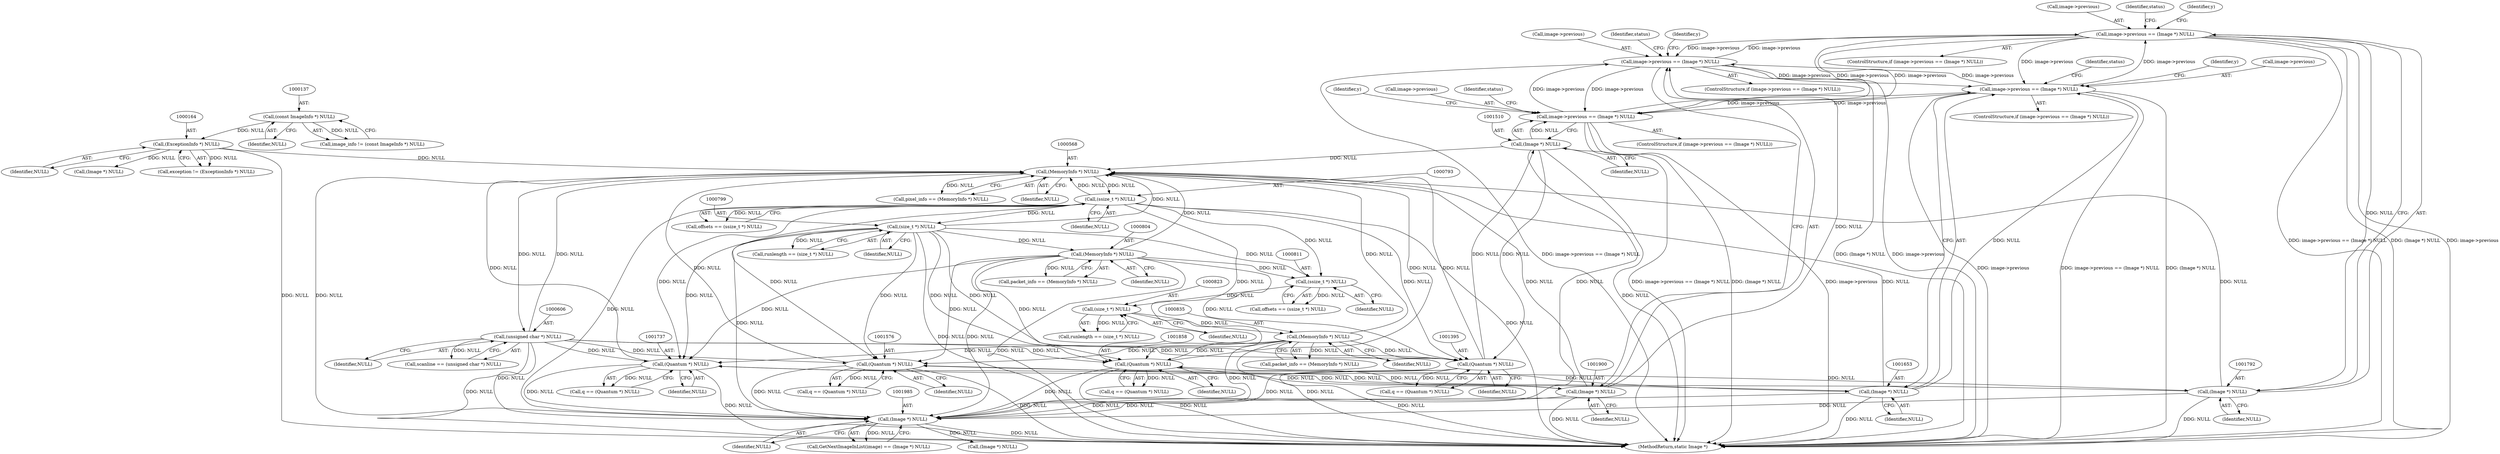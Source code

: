 digraph "0_ImageMagick_7afcf9f71043df15508e46f079387bd4689a738d@pointer" {
"1001787" [label="(Call,image->previous == (Image *) NULL)"];
"1001895" [label="(Call,image->previous == (Image *) NULL)"];
"1001648" [label="(Call,image->previous == (Image *) NULL)"];
"1001505" [label="(Call,image->previous == (Image *) NULL)"];
"1001787" [label="(Call,image->previous == (Image *) NULL)"];
"1001791" [label="(Call,(Image *) NULL)"];
"1001736" [label="(Call,(Quantum *) NULL)"];
"1000798" [label="(Call,(size_t *) NULL)"];
"1000792" [label="(Call,(ssize_t *) NULL)"];
"1000567" [label="(Call,(MemoryInfo *) NULL)"];
"1001857" [label="(Call,(Quantum *) NULL)"];
"1000605" [label="(Call,(unsigned char *) NULL)"];
"1000803" [label="(Call,(MemoryInfo *) NULL)"];
"1000834" [label="(Call,(MemoryInfo *) NULL)"];
"1000822" [label="(Call,(size_t *) NULL)"];
"1000810" [label="(Call,(ssize_t *) NULL)"];
"1001899" [label="(Call,(Image *) NULL)"];
"1001652" [label="(Call,(Image *) NULL)"];
"1001575" [label="(Call,(Quantum *) NULL)"];
"1001509" [label="(Call,(Image *) NULL)"];
"1001394" [label="(Call,(Quantum *) NULL)"];
"1001984" [label="(Call,(Image *) NULL)"];
"1000163" [label="(Call,(ExceptionInfo *) NULL)"];
"1000136" [label="(Call,(const ImageInfo *) NULL)"];
"1000810" [label="(Call,(ssize_t *) NULL)"];
"1000808" [label="(Call,offsets == (ssize_t *) NULL)"];
"1001392" [label="(Call,q == (Quantum *) NULL)"];
"1001514" [label="(Identifier,status)"];
"1000603" [label="(Call,scanline == (unsigned char *) NULL)"];
"1001394" [label="(Call,(Quantum *) NULL)"];
"1001986" [label="(Identifier,NULL)"];
"1001896" [label="(Call,image->previous)"];
"1001981" [label="(Call,GetNextImageInList(image) == (Image *) NULL)"];
"1000832" [label="(Call,packet_info == (MemoryInfo *) NULL)"];
"1001859" [label="(Identifier,NULL)"];
"1001647" [label="(ControlStructure,if (image->previous == (Image *) NULL))"];
"1000794" [label="(Identifier,NULL)"];
"1000605" [label="(Call,(unsigned char *) NULL)"];
"1001993" [label="(Call,(Image *) NULL)"];
"1000567" [label="(Call,(MemoryInfo *) NULL)"];
"1001734" [label="(Call,q == (Quantum *) NULL)"];
"1000161" [label="(Call,exception != (ExceptionInfo *) NULL)"];
"1001657" [label="(Identifier,status)"];
"1000134" [label="(Call,image_info != (const ImageInfo *) NULL)"];
"1000800" [label="(Identifier,NULL)"];
"1001575" [label="(Call,(Quantum *) NULL)"];
"1000834" [label="(Call,(MemoryInfo *) NULL)"];
"1001895" [label="(Call,image->previous == (Image *) NULL)"];
"1001577" [label="(Identifier,NULL)"];
"1001788" [label="(Call,image->previous)"];
"1000790" [label="(Call,offsets == (ssize_t *) NULL)"];
"1000805" [label="(Identifier,NULL)"];
"1001791" [label="(Call,(Image *) NULL)"];
"1000822" [label="(Call,(size_t *) NULL)"];
"1001511" [label="(Identifier,NULL)"];
"1001793" [label="(Identifier,NULL)"];
"1000138" [label="(Identifier,NULL)"];
"1000607" [label="(Identifier,NULL)"];
"1000836" [label="(Identifier,NULL)"];
"1001542" [label="(Identifier,y)"];
"1001649" [label="(Call,image->previous)"];
"1001904" [label="(Identifier,status)"];
"1001786" [label="(ControlStructure,if (image->previous == (Image *) NULL))"];
"1001894" [label="(ControlStructure,if (image->previous == (Image *) NULL))"];
"1001855" [label="(Call,q == (Quantum *) NULL)"];
"1001506" [label="(Call,image->previous)"];
"1001901" [label="(Identifier,NULL)"];
"1001648" [label="(Call,image->previous == (Image *) NULL)"];
"1000565" [label="(Call,pixel_info == (MemoryInfo *) NULL)"];
"1001796" [label="(Identifier,status)"];
"1002026" [label="(MethodReturn,static Image *)"];
"1000569" [label="(Identifier,NULL)"];
"1000824" [label="(Identifier,NULL)"];
"1000803" [label="(Call,(MemoryInfo *) NULL)"];
"1001361" [label="(Identifier,y)"];
"1000801" [label="(Call,packet_info == (MemoryInfo *) NULL)"];
"1001505" [label="(Call,image->previous == (Image *) NULL)"];
"1001984" [label="(Call,(Image *) NULL)"];
"1001504" [label="(ControlStructure,if (image->previous == (Image *) NULL))"];
"1000165" [label="(Identifier,NULL)"];
"1001703" [label="(Identifier,y)"];
"1001736" [label="(Call,(Quantum *) NULL)"];
"1001396" [label="(Identifier,NULL)"];
"1000798" [label="(Call,(size_t *) NULL)"];
"1001857" [label="(Call,(Quantum *) NULL)"];
"1001509" [label="(Call,(Image *) NULL)"];
"1000194" [label="(Call,(Image *) NULL)"];
"1001787" [label="(Call,image->previous == (Image *) NULL)"];
"1000796" [label="(Call,runlength == (size_t *) NULL)"];
"1000792" [label="(Call,(ssize_t *) NULL)"];
"1000820" [label="(Call,runlength == (size_t *) NULL)"];
"1000136" [label="(Call,(const ImageInfo *) NULL)"];
"1001654" [label="(Identifier,NULL)"];
"1001652" [label="(Call,(Image *) NULL)"];
"1001824" [label="(Identifier,y)"];
"1000812" [label="(Identifier,NULL)"];
"1001899" [label="(Call,(Image *) NULL)"];
"1001738" [label="(Identifier,NULL)"];
"1001573" [label="(Call,q == (Quantum *) NULL)"];
"1000163" [label="(Call,(ExceptionInfo *) NULL)"];
"1001787" -> "1001786"  [label="AST: "];
"1001787" -> "1001791"  [label="CFG: "];
"1001788" -> "1001787"  [label="AST: "];
"1001791" -> "1001787"  [label="AST: "];
"1001796" -> "1001787"  [label="CFG: "];
"1001703" -> "1001787"  [label="CFG: "];
"1001787" -> "1002026"  [label="DDG: image->previous == (Image *) NULL"];
"1001787" -> "1002026"  [label="DDG: (Image *) NULL"];
"1001787" -> "1002026"  [label="DDG: image->previous"];
"1001787" -> "1001505"  [label="DDG: image->previous"];
"1001787" -> "1001648"  [label="DDG: image->previous"];
"1001895" -> "1001787"  [label="DDG: image->previous"];
"1001648" -> "1001787"  [label="DDG: image->previous"];
"1001505" -> "1001787"  [label="DDG: image->previous"];
"1001791" -> "1001787"  [label="DDG: NULL"];
"1001787" -> "1001895"  [label="DDG: image->previous"];
"1001895" -> "1001894"  [label="AST: "];
"1001895" -> "1001899"  [label="CFG: "];
"1001896" -> "1001895"  [label="AST: "];
"1001899" -> "1001895"  [label="AST: "];
"1001904" -> "1001895"  [label="CFG: "];
"1001824" -> "1001895"  [label="CFG: "];
"1001895" -> "1002026"  [label="DDG: image->previous"];
"1001895" -> "1002026"  [label="DDG: image->previous == (Image *) NULL"];
"1001895" -> "1002026"  [label="DDG: (Image *) NULL"];
"1001895" -> "1001505"  [label="DDG: image->previous"];
"1001895" -> "1001648"  [label="DDG: image->previous"];
"1001648" -> "1001895"  [label="DDG: image->previous"];
"1001505" -> "1001895"  [label="DDG: image->previous"];
"1001899" -> "1001895"  [label="DDG: NULL"];
"1001648" -> "1001647"  [label="AST: "];
"1001648" -> "1001652"  [label="CFG: "];
"1001649" -> "1001648"  [label="AST: "];
"1001652" -> "1001648"  [label="AST: "];
"1001657" -> "1001648"  [label="CFG: "];
"1001542" -> "1001648"  [label="CFG: "];
"1001648" -> "1002026"  [label="DDG: image->previous"];
"1001648" -> "1002026"  [label="DDG: image->previous == (Image *) NULL"];
"1001648" -> "1002026"  [label="DDG: (Image *) NULL"];
"1001648" -> "1001505"  [label="DDG: image->previous"];
"1001505" -> "1001648"  [label="DDG: image->previous"];
"1001652" -> "1001648"  [label="DDG: NULL"];
"1001505" -> "1001504"  [label="AST: "];
"1001505" -> "1001509"  [label="CFG: "];
"1001506" -> "1001505"  [label="AST: "];
"1001509" -> "1001505"  [label="AST: "];
"1001514" -> "1001505"  [label="CFG: "];
"1001361" -> "1001505"  [label="CFG: "];
"1001505" -> "1002026"  [label="DDG: (Image *) NULL"];
"1001505" -> "1002026"  [label="DDG: image->previous"];
"1001505" -> "1002026"  [label="DDG: image->previous == (Image *) NULL"];
"1001509" -> "1001505"  [label="DDG: NULL"];
"1001791" -> "1001793"  [label="CFG: "];
"1001792" -> "1001791"  [label="AST: "];
"1001793" -> "1001791"  [label="AST: "];
"1001791" -> "1002026"  [label="DDG: NULL"];
"1001791" -> "1000567"  [label="DDG: NULL"];
"1001791" -> "1001736"  [label="DDG: NULL"];
"1001736" -> "1001791"  [label="DDG: NULL"];
"1001791" -> "1001984"  [label="DDG: NULL"];
"1001736" -> "1001734"  [label="AST: "];
"1001736" -> "1001738"  [label="CFG: "];
"1001737" -> "1001736"  [label="AST: "];
"1001738" -> "1001736"  [label="AST: "];
"1001734" -> "1001736"  [label="CFG: "];
"1001736" -> "1002026"  [label="DDG: NULL"];
"1001736" -> "1000567"  [label="DDG: NULL"];
"1001736" -> "1001734"  [label="DDG: NULL"];
"1000798" -> "1001736"  [label="DDG: NULL"];
"1000792" -> "1001736"  [label="DDG: NULL"];
"1000834" -> "1001736"  [label="DDG: NULL"];
"1000605" -> "1001736"  [label="DDG: NULL"];
"1000803" -> "1001736"  [label="DDG: NULL"];
"1001736" -> "1001984"  [label="DDG: NULL"];
"1000798" -> "1000796"  [label="AST: "];
"1000798" -> "1000800"  [label="CFG: "];
"1000799" -> "1000798"  [label="AST: "];
"1000800" -> "1000798"  [label="AST: "];
"1000796" -> "1000798"  [label="CFG: "];
"1000798" -> "1002026"  [label="DDG: NULL"];
"1000798" -> "1000567"  [label="DDG: NULL"];
"1000798" -> "1000796"  [label="DDG: NULL"];
"1000792" -> "1000798"  [label="DDG: NULL"];
"1000798" -> "1000803"  [label="DDG: NULL"];
"1000798" -> "1000810"  [label="DDG: NULL"];
"1000798" -> "1001394"  [label="DDG: NULL"];
"1000798" -> "1001575"  [label="DDG: NULL"];
"1000798" -> "1001857"  [label="DDG: NULL"];
"1000798" -> "1001984"  [label="DDG: NULL"];
"1000792" -> "1000790"  [label="AST: "];
"1000792" -> "1000794"  [label="CFG: "];
"1000793" -> "1000792"  [label="AST: "];
"1000794" -> "1000792"  [label="AST: "];
"1000790" -> "1000792"  [label="CFG: "];
"1000792" -> "1002026"  [label="DDG: NULL"];
"1000792" -> "1000567"  [label="DDG: NULL"];
"1000792" -> "1000790"  [label="DDG: NULL"];
"1000567" -> "1000792"  [label="DDG: NULL"];
"1000792" -> "1000810"  [label="DDG: NULL"];
"1000792" -> "1001394"  [label="DDG: NULL"];
"1000792" -> "1001575"  [label="DDG: NULL"];
"1000792" -> "1001857"  [label="DDG: NULL"];
"1000792" -> "1001984"  [label="DDG: NULL"];
"1000567" -> "1000565"  [label="AST: "];
"1000567" -> "1000569"  [label="CFG: "];
"1000568" -> "1000567"  [label="AST: "];
"1000569" -> "1000567"  [label="AST: "];
"1000565" -> "1000567"  [label="CFG: "];
"1000567" -> "1000565"  [label="DDG: NULL"];
"1001857" -> "1000567"  [label="DDG: NULL"];
"1001652" -> "1000567"  [label="DDG: NULL"];
"1001509" -> "1000567"  [label="DDG: NULL"];
"1001984" -> "1000567"  [label="DDG: NULL"];
"1000605" -> "1000567"  [label="DDG: NULL"];
"1000803" -> "1000567"  [label="DDG: NULL"];
"1001575" -> "1000567"  [label="DDG: NULL"];
"1000834" -> "1000567"  [label="DDG: NULL"];
"1001899" -> "1000567"  [label="DDG: NULL"];
"1001394" -> "1000567"  [label="DDG: NULL"];
"1000163" -> "1000567"  [label="DDG: NULL"];
"1000567" -> "1000605"  [label="DDG: NULL"];
"1001857" -> "1001855"  [label="AST: "];
"1001857" -> "1001859"  [label="CFG: "];
"1001858" -> "1001857"  [label="AST: "];
"1001859" -> "1001857"  [label="AST: "];
"1001855" -> "1001857"  [label="CFG: "];
"1001857" -> "1002026"  [label="DDG: NULL"];
"1001857" -> "1001855"  [label="DDG: NULL"];
"1000605" -> "1001857"  [label="DDG: NULL"];
"1000803" -> "1001857"  [label="DDG: NULL"];
"1000834" -> "1001857"  [label="DDG: NULL"];
"1001899" -> "1001857"  [label="DDG: NULL"];
"1001857" -> "1001899"  [label="DDG: NULL"];
"1001857" -> "1001984"  [label="DDG: NULL"];
"1000605" -> "1000603"  [label="AST: "];
"1000605" -> "1000607"  [label="CFG: "];
"1000606" -> "1000605"  [label="AST: "];
"1000607" -> "1000605"  [label="AST: "];
"1000603" -> "1000605"  [label="CFG: "];
"1000605" -> "1002026"  [label="DDG: NULL"];
"1000605" -> "1000603"  [label="DDG: NULL"];
"1000605" -> "1001394"  [label="DDG: NULL"];
"1000605" -> "1001575"  [label="DDG: NULL"];
"1000605" -> "1001984"  [label="DDG: NULL"];
"1000803" -> "1000801"  [label="AST: "];
"1000803" -> "1000805"  [label="CFG: "];
"1000804" -> "1000803"  [label="AST: "];
"1000805" -> "1000803"  [label="AST: "];
"1000801" -> "1000803"  [label="CFG: "];
"1000803" -> "1002026"  [label="DDG: NULL"];
"1000803" -> "1000801"  [label="DDG: NULL"];
"1000803" -> "1000810"  [label="DDG: NULL"];
"1000803" -> "1001394"  [label="DDG: NULL"];
"1000803" -> "1001575"  [label="DDG: NULL"];
"1000803" -> "1001984"  [label="DDG: NULL"];
"1000834" -> "1000832"  [label="AST: "];
"1000834" -> "1000836"  [label="CFG: "];
"1000835" -> "1000834"  [label="AST: "];
"1000836" -> "1000834"  [label="AST: "];
"1000832" -> "1000834"  [label="CFG: "];
"1000834" -> "1002026"  [label="DDG: NULL"];
"1000834" -> "1000832"  [label="DDG: NULL"];
"1000822" -> "1000834"  [label="DDG: NULL"];
"1000834" -> "1001394"  [label="DDG: NULL"];
"1000834" -> "1001575"  [label="DDG: NULL"];
"1000834" -> "1001984"  [label="DDG: NULL"];
"1000822" -> "1000820"  [label="AST: "];
"1000822" -> "1000824"  [label="CFG: "];
"1000823" -> "1000822"  [label="AST: "];
"1000824" -> "1000822"  [label="AST: "];
"1000820" -> "1000822"  [label="CFG: "];
"1000822" -> "1000820"  [label="DDG: NULL"];
"1000810" -> "1000822"  [label="DDG: NULL"];
"1000810" -> "1000808"  [label="AST: "];
"1000810" -> "1000812"  [label="CFG: "];
"1000811" -> "1000810"  [label="AST: "];
"1000812" -> "1000810"  [label="AST: "];
"1000808" -> "1000810"  [label="CFG: "];
"1000810" -> "1000808"  [label="DDG: NULL"];
"1001899" -> "1001901"  [label="CFG: "];
"1001900" -> "1001899"  [label="AST: "];
"1001901" -> "1001899"  [label="AST: "];
"1001899" -> "1002026"  [label="DDG: NULL"];
"1001899" -> "1001984"  [label="DDG: NULL"];
"1001652" -> "1001654"  [label="CFG: "];
"1001653" -> "1001652"  [label="AST: "];
"1001654" -> "1001652"  [label="AST: "];
"1001652" -> "1002026"  [label="DDG: NULL"];
"1001652" -> "1001575"  [label="DDG: NULL"];
"1001575" -> "1001652"  [label="DDG: NULL"];
"1001652" -> "1001984"  [label="DDG: NULL"];
"1001575" -> "1001573"  [label="AST: "];
"1001575" -> "1001577"  [label="CFG: "];
"1001576" -> "1001575"  [label="AST: "];
"1001577" -> "1001575"  [label="AST: "];
"1001573" -> "1001575"  [label="CFG: "];
"1001575" -> "1002026"  [label="DDG: NULL"];
"1001575" -> "1001573"  [label="DDG: NULL"];
"1001575" -> "1001984"  [label="DDG: NULL"];
"1001509" -> "1001511"  [label="CFG: "];
"1001510" -> "1001509"  [label="AST: "];
"1001511" -> "1001509"  [label="AST: "];
"1001509" -> "1002026"  [label="DDG: NULL"];
"1001509" -> "1001394"  [label="DDG: NULL"];
"1001394" -> "1001509"  [label="DDG: NULL"];
"1001509" -> "1001984"  [label="DDG: NULL"];
"1001394" -> "1001392"  [label="AST: "];
"1001394" -> "1001396"  [label="CFG: "];
"1001395" -> "1001394"  [label="AST: "];
"1001396" -> "1001394"  [label="AST: "];
"1001392" -> "1001394"  [label="CFG: "];
"1001394" -> "1002026"  [label="DDG: NULL"];
"1001394" -> "1001392"  [label="DDG: NULL"];
"1001394" -> "1001984"  [label="DDG: NULL"];
"1001984" -> "1001981"  [label="AST: "];
"1001984" -> "1001986"  [label="CFG: "];
"1001985" -> "1001984"  [label="AST: "];
"1001986" -> "1001984"  [label="AST: "];
"1001981" -> "1001984"  [label="CFG: "];
"1001984" -> "1002026"  [label="DDG: NULL"];
"1001984" -> "1001981"  [label="DDG: NULL"];
"1001984" -> "1001993"  [label="DDG: NULL"];
"1000163" -> "1000161"  [label="AST: "];
"1000163" -> "1000165"  [label="CFG: "];
"1000164" -> "1000163"  [label="AST: "];
"1000165" -> "1000163"  [label="AST: "];
"1000161" -> "1000163"  [label="CFG: "];
"1000163" -> "1002026"  [label="DDG: NULL"];
"1000163" -> "1000161"  [label="DDG: NULL"];
"1000136" -> "1000163"  [label="DDG: NULL"];
"1000163" -> "1000194"  [label="DDG: NULL"];
"1000136" -> "1000134"  [label="AST: "];
"1000136" -> "1000138"  [label="CFG: "];
"1000137" -> "1000136"  [label="AST: "];
"1000138" -> "1000136"  [label="AST: "];
"1000134" -> "1000136"  [label="CFG: "];
"1000136" -> "1000134"  [label="DDG: NULL"];
}
